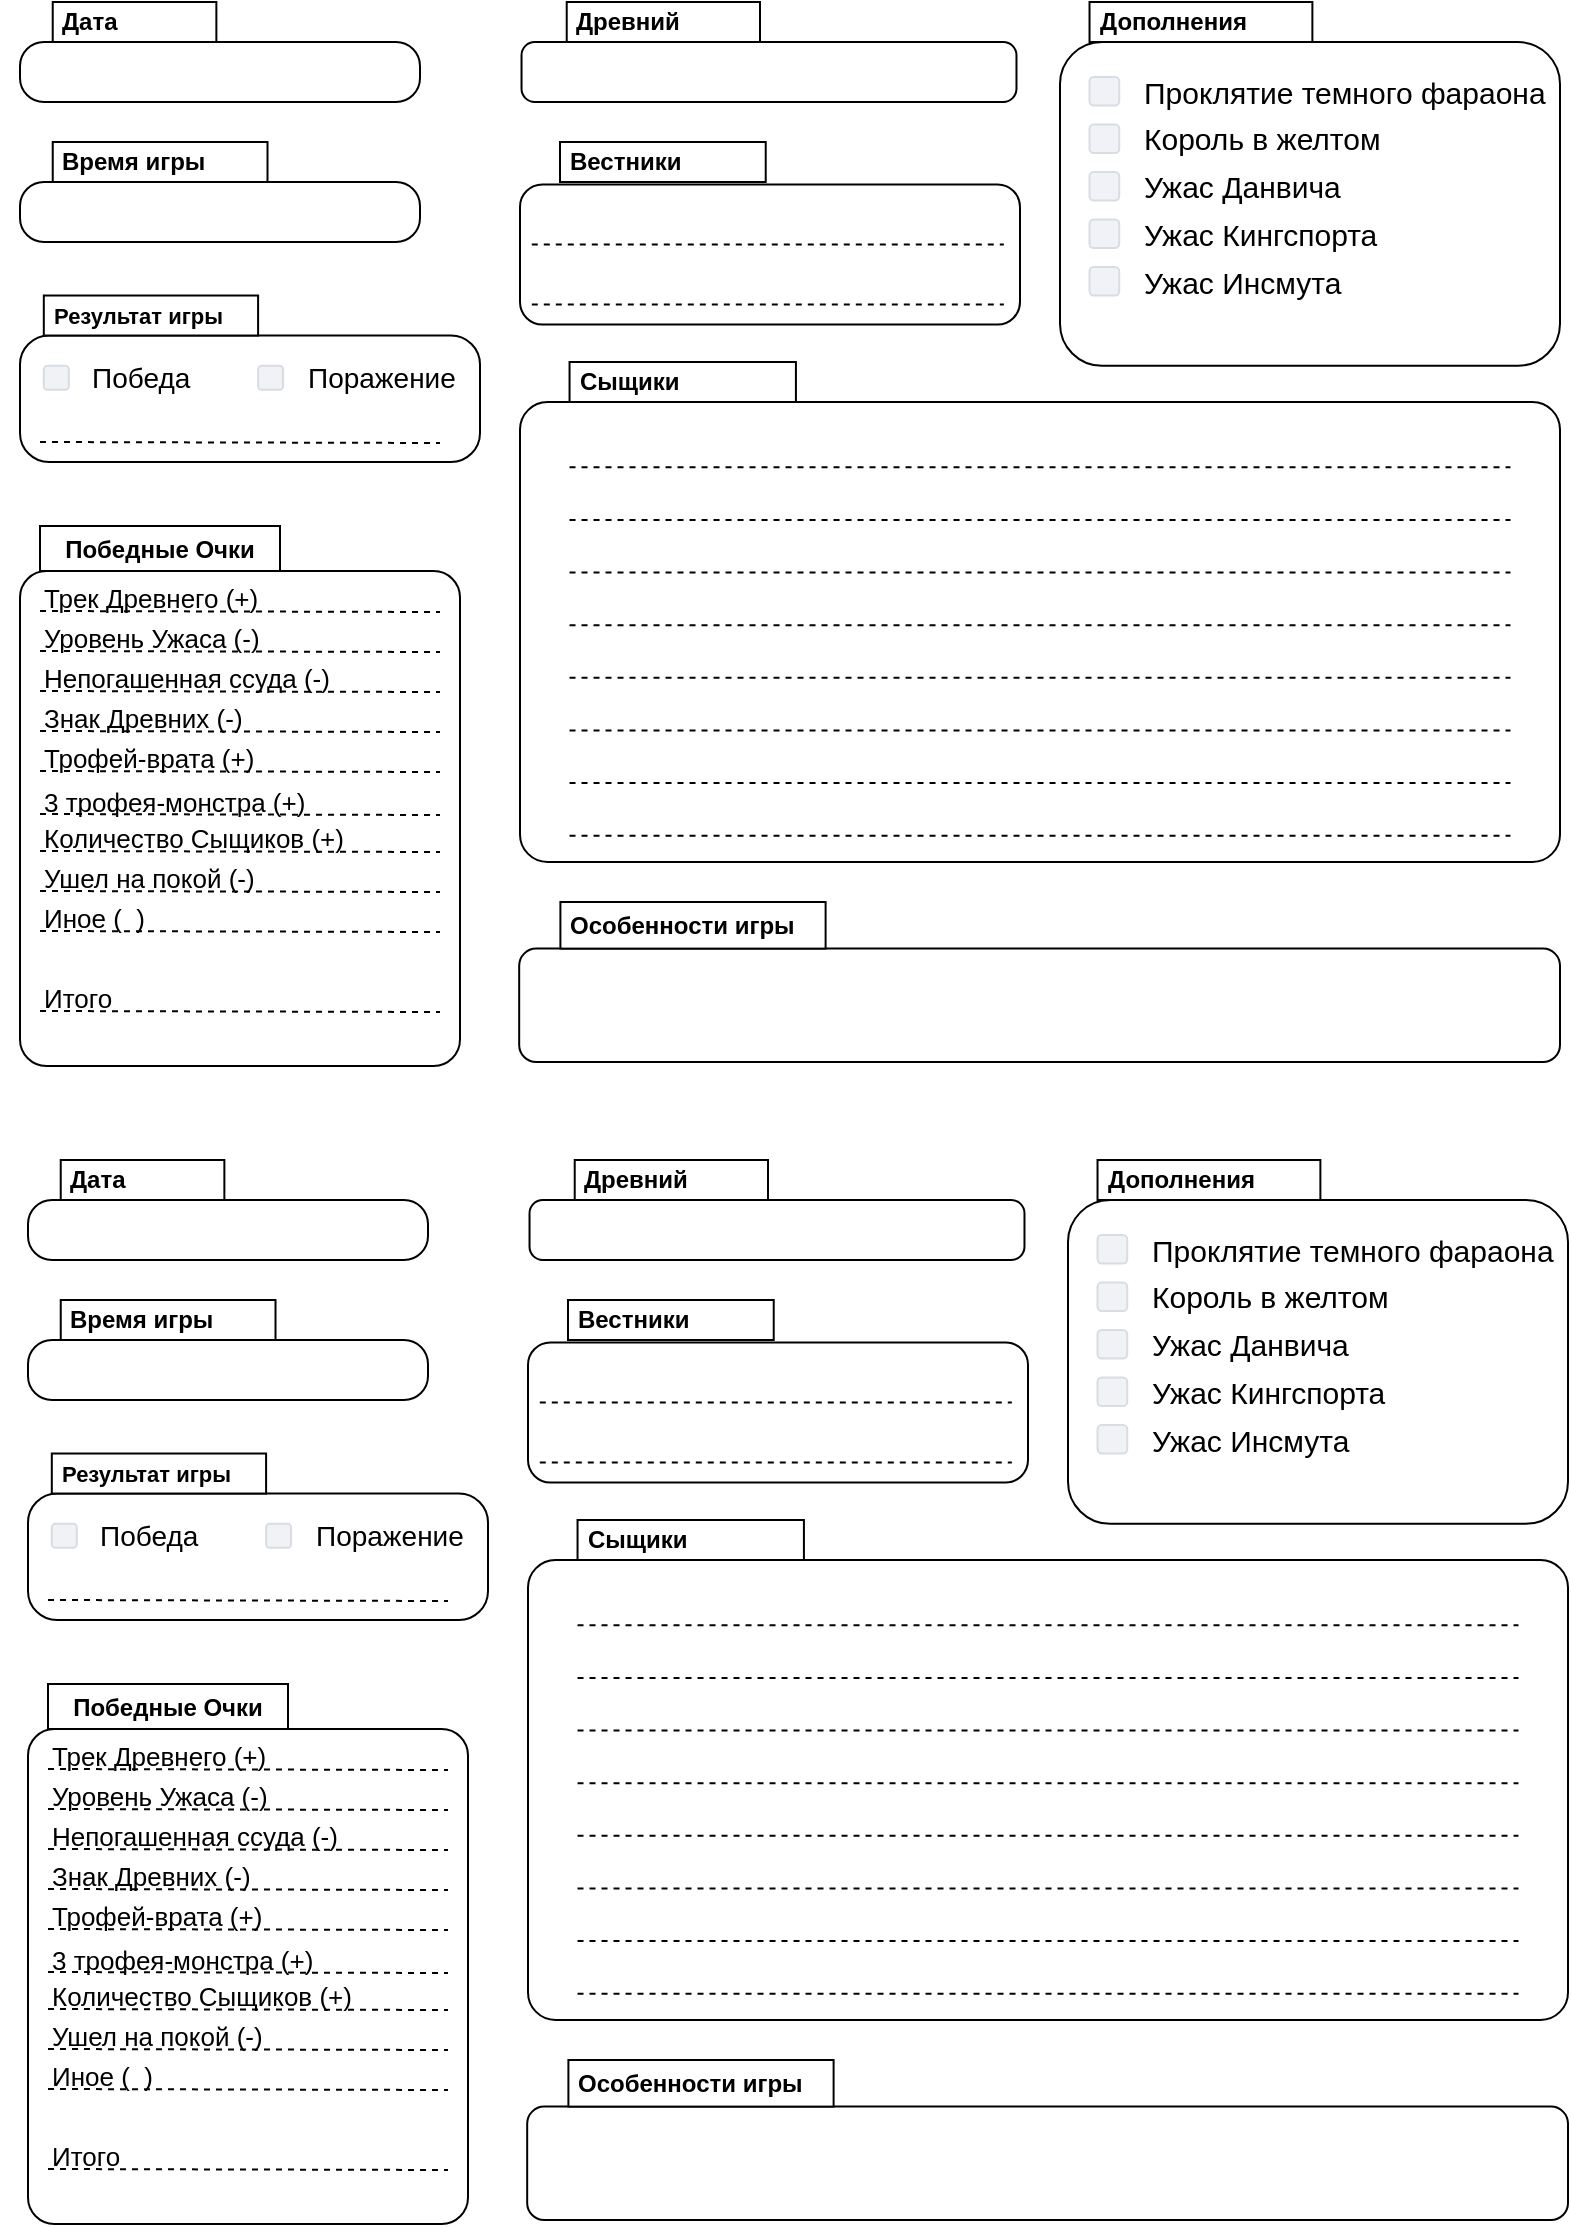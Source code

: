 <mxfile version="15.5.8" type="github">
  <diagram id="sBmuPLwduZAnjJ85MD6g" name="Page-1">
    <mxGraphModel dx="1038" dy="543" grid="1" gridSize="10" guides="1" tooltips="1" connect="1" arrows="1" fold="1" page="1" pageScale="1" pageWidth="827" pageHeight="583" math="0" shadow="0">
      <root>
        <mxCell id="0" />
        <mxCell id="1" parent="0" />
        <mxCell id="2OspAjWioLyoepziEBJt-59" value="" style="group;spacingLeft=0;" parent="1" vertex="1" connectable="0">
          <mxGeometry x="270" y="30" width="269" height="70" as="geometry" />
        </mxCell>
        <mxCell id="2OspAjWioLyoepziEBJt-60" value="" style="rounded=1;whiteSpace=wrap;html=1;arcSize=22;" parent="2OspAjWioLyoepziEBJt-59" vertex="1">
          <mxGeometry x="10.76" y="20" width="247.48" height="30" as="geometry" />
        </mxCell>
        <mxCell id="2OspAjWioLyoepziEBJt-61" value="&lt;font style=&quot;font-size: 12px&quot;&gt;&lt;b&gt;Древний&lt;br&gt;&lt;/b&gt;&lt;/font&gt;" style="rounded=0;whiteSpace=wrap;html=1;fontSize=11;align=left;spacingLeft=3;" parent="2OspAjWioLyoepziEBJt-59" vertex="1">
          <mxGeometry x="33.36" width="96.64" height="20" as="geometry" />
        </mxCell>
        <mxCell id="2OspAjWioLyoepziEBJt-62" value="" style="group" parent="1" vertex="1" connectable="0">
          <mxGeometry x="30" y="100" width="200" height="50" as="geometry" />
        </mxCell>
        <mxCell id="2OspAjWioLyoepziEBJt-20" value="" style="rounded=1;whiteSpace=wrap;html=1;arcSize=40;" parent="2OspAjWioLyoepziEBJt-62" vertex="1">
          <mxGeometry y="20" width="200" height="30" as="geometry" />
        </mxCell>
        <mxCell id="2OspAjWioLyoepziEBJt-21" value="&lt;font style=&quot;font-size: 12px&quot;&gt;&lt;b&gt;Время игры&lt;/b&gt;&lt;/font&gt;" style="rounded=0;whiteSpace=wrap;html=1;fontSize=11;align=left;spacingLeft=3;" parent="2OspAjWioLyoepziEBJt-62" vertex="1">
          <mxGeometry x="16.369" width="107.381" height="20" as="geometry" />
        </mxCell>
        <mxCell id="2OspAjWioLyoepziEBJt-63" value="" style="group" parent="1" vertex="1" connectable="0">
          <mxGeometry x="30" y="30" width="220" height="50" as="geometry" />
        </mxCell>
        <mxCell id="2OspAjWioLyoepziEBJt-32" value="" style="rounded=1;whiteSpace=wrap;html=1;arcSize=40;" parent="2OspAjWioLyoepziEBJt-63" vertex="1">
          <mxGeometry y="20" width="200" height="30" as="geometry" />
        </mxCell>
        <mxCell id="2OspAjWioLyoepziEBJt-33" value="&lt;font style=&quot;font-size: 12px&quot;&gt;&lt;b&gt;Дата&lt;/b&gt;&lt;/font&gt;" style="rounded=0;whiteSpace=wrap;html=1;fontSize=11;align=left;spacingLeft=3;" parent="2OspAjWioLyoepziEBJt-63" vertex="1">
          <mxGeometry x="16.364" width="81.818" height="20" as="geometry" />
        </mxCell>
        <mxCell id="2OspAjWioLyoepziEBJt-64" value="" style="group;spacingLeft=0;" parent="1" vertex="1" connectable="0">
          <mxGeometry x="280" y="210" width="520" height="250" as="geometry" />
        </mxCell>
        <mxCell id="2OspAjWioLyoepziEBJt-65" value="" style="rounded=1;whiteSpace=wrap;html=1;arcSize=6;" parent="2OspAjWioLyoepziEBJt-64" vertex="1">
          <mxGeometry y="20" width="520" height="230" as="geometry" />
        </mxCell>
        <mxCell id="2OspAjWioLyoepziEBJt-66" value="&lt;font style=&quot;font-size: 12px&quot;&gt;&lt;b&gt;Сыщики&lt;/b&gt;&lt;/font&gt;" style="rounded=0;whiteSpace=wrap;html=1;fontSize=11;align=left;spacingLeft=3;" parent="2OspAjWioLyoepziEBJt-64" vertex="1">
          <mxGeometry x="24.769" width="113.19" height="20" as="geometry" />
        </mxCell>
        <mxCell id="2OspAjWioLyoepziEBJt-67" value="" style="endArrow=none;dashed=1;html=1;rounded=0;fontSize=12;" parent="2OspAjWioLyoepziEBJt-64" edge="1">
          <mxGeometry width="50" height="50" relative="1" as="geometry">
            <mxPoint x="24.762" y="52.632" as="sourcePoint" />
            <mxPoint x="495.238" y="52.632" as="targetPoint" />
          </mxGeometry>
        </mxCell>
        <mxCell id="2OspAjWioLyoepziEBJt-68" value="" style="endArrow=none;dashed=1;html=1;rounded=0;fontSize=12;" parent="2OspAjWioLyoepziEBJt-64" edge="1">
          <mxGeometry width="50" height="50" relative="1" as="geometry">
            <mxPoint x="24.762" y="78.947" as="sourcePoint" />
            <mxPoint x="495.238" y="78.947" as="targetPoint" />
          </mxGeometry>
        </mxCell>
        <mxCell id="2OspAjWioLyoepziEBJt-69" value="" style="endArrow=none;dashed=1;html=1;rounded=0;fontSize=12;" parent="2OspAjWioLyoepziEBJt-64" edge="1">
          <mxGeometry width="50" height="50" relative="1" as="geometry">
            <mxPoint x="24.762" y="105.263" as="sourcePoint" />
            <mxPoint x="495.238" y="105.263" as="targetPoint" />
          </mxGeometry>
        </mxCell>
        <mxCell id="2OspAjWioLyoepziEBJt-70" value="" style="endArrow=none;dashed=1;html=1;rounded=0;fontSize=12;" parent="2OspAjWioLyoepziEBJt-64" edge="1">
          <mxGeometry width="50" height="50" relative="1" as="geometry">
            <mxPoint x="24.762" y="131.579" as="sourcePoint" />
            <mxPoint x="495.238" y="131.579" as="targetPoint" />
          </mxGeometry>
        </mxCell>
        <mxCell id="2OspAjWioLyoepziEBJt-71" value="" style="endArrow=none;dashed=1;html=1;rounded=0;fontSize=12;" parent="2OspAjWioLyoepziEBJt-64" edge="1">
          <mxGeometry width="50" height="50" relative="1" as="geometry">
            <mxPoint x="24.762" y="157.895" as="sourcePoint" />
            <mxPoint x="495.238" y="157.895" as="targetPoint" />
          </mxGeometry>
        </mxCell>
        <mxCell id="2OspAjWioLyoepziEBJt-72" value="" style="endArrow=none;dashed=1;html=1;rounded=0;fontSize=12;" parent="2OspAjWioLyoepziEBJt-64" edge="1">
          <mxGeometry width="50" height="50" relative="1" as="geometry">
            <mxPoint x="24.762" y="184.211" as="sourcePoint" />
            <mxPoint x="495.238" y="184.211" as="targetPoint" />
          </mxGeometry>
        </mxCell>
        <mxCell id="2OspAjWioLyoepziEBJt-73" value="" style="endArrow=none;dashed=1;html=1;rounded=0;fontSize=12;" parent="2OspAjWioLyoepziEBJt-64" edge="1">
          <mxGeometry width="50" height="50" relative="1" as="geometry">
            <mxPoint x="24.762" y="210.526" as="sourcePoint" />
            <mxPoint x="495.238" y="210.526" as="targetPoint" />
          </mxGeometry>
        </mxCell>
        <mxCell id="2OspAjWioLyoepziEBJt-74" value="" style="endArrow=none;dashed=1;html=1;rounded=0;fontSize=12;" parent="2OspAjWioLyoepziEBJt-64" edge="1">
          <mxGeometry width="50" height="50" relative="1" as="geometry">
            <mxPoint x="24.762" y="236.842" as="sourcePoint" />
            <mxPoint x="495.238" y="236.842" as="targetPoint" />
          </mxGeometry>
        </mxCell>
        <mxCell id="2OspAjWioLyoepziEBJt-75" value="" style="group" parent="1" vertex="1" connectable="0">
          <mxGeometry x="20" y="292" width="240" height="270" as="geometry" />
        </mxCell>
        <mxCell id="2OspAjWioLyoepziEBJt-76" value="" style="rounded=1;whiteSpace=wrap;html=1;arcSize=6;" parent="2OspAjWioLyoepziEBJt-75" vertex="1">
          <mxGeometry x="10" y="22.5" width="220" height="247.5" as="geometry" />
        </mxCell>
        <mxCell id="2OspAjWioLyoepziEBJt-77" value="&lt;div style=&quot;font-size: 12px&quot; align=&quot;center&quot;&gt;&lt;font style=&quot;font-size: 12px&quot;&gt;&lt;b&gt;Победные Очки&lt;/b&gt;&lt;/font&gt;&lt;/div&gt;" style="rounded=0;whiteSpace=wrap;html=1;fontSize=11;align=center;spacingLeft=0;spacing=2;spacingTop=1;" parent="2OspAjWioLyoepziEBJt-75" vertex="1">
          <mxGeometry x="20" width="120" height="22.5" as="geometry" />
        </mxCell>
        <mxCell id="2OspAjWioLyoepziEBJt-129" value="" style="group" parent="2OspAjWioLyoepziEBJt-75" vertex="1" connectable="0">
          <mxGeometry x="20" y="40" width="200" height="170" as="geometry" />
        </mxCell>
        <mxCell id="2OspAjWioLyoepziEBJt-99" value="" style="group" parent="2OspAjWioLyoepziEBJt-129" vertex="1" connectable="0">
          <mxGeometry width="200" height="90" as="geometry" />
        </mxCell>
        <mxCell id="2OspAjWioLyoepziEBJt-97" value="&lt;div align=&quot;left&quot;&gt;&lt;font style=&quot;font-size: 13px&quot;&gt;Уровень Ужаса (-)&lt;br&gt;&lt;/font&gt;&lt;/div&gt;" style="text;html=1;strokeColor=none;fillColor=none;align=left;verticalAlign=middle;whiteSpace=wrap;rounded=0;fontSize=15;" parent="2OspAjWioLyoepziEBJt-99" vertex="1">
          <mxGeometry width="130" height="30" as="geometry" />
        </mxCell>
        <mxCell id="2OspAjWioLyoepziEBJt-98" value="" style="endArrow=none;dashed=1;html=1;rounded=0;fontSize=13;exitX=0;exitY=0.75;exitDx=0;exitDy=0;" parent="2OspAjWioLyoepziEBJt-99" source="2OspAjWioLyoepziEBJt-97" edge="1">
          <mxGeometry width="50" height="50" relative="1" as="geometry">
            <mxPoint x="40" y="50" as="sourcePoint" />
            <mxPoint x="200" y="23" as="targetPoint" />
          </mxGeometry>
        </mxCell>
        <mxCell id="2OspAjWioLyoepziEBJt-100" value="" style="group" parent="2OspAjWioLyoepziEBJt-99" vertex="1" connectable="0">
          <mxGeometry y="-20" width="200" height="30" as="geometry" />
        </mxCell>
        <mxCell id="2OspAjWioLyoepziEBJt-101" value="&lt;div align=&quot;left&quot;&gt;&lt;font style=&quot;font-size: 13px&quot;&gt;Трек Древнего (+)&lt;br&gt;&lt;/font&gt;&lt;/div&gt;" style="text;html=1;strokeColor=none;fillColor=none;align=left;verticalAlign=middle;whiteSpace=wrap;rounded=0;fontSize=15;" parent="2OspAjWioLyoepziEBJt-100" vertex="1">
          <mxGeometry width="130" height="30" as="geometry" />
        </mxCell>
        <mxCell id="2OspAjWioLyoepziEBJt-102" value="" style="endArrow=none;dashed=1;html=1;rounded=0;fontSize=13;exitX=0;exitY=0.75;exitDx=0;exitDy=0;" parent="2OspAjWioLyoepziEBJt-100" source="2OspAjWioLyoepziEBJt-101" edge="1">
          <mxGeometry width="50" height="50" relative="1" as="geometry">
            <mxPoint x="40" y="50" as="sourcePoint" />
            <mxPoint x="200" y="23" as="targetPoint" />
          </mxGeometry>
        </mxCell>
        <mxCell id="2OspAjWioLyoepziEBJt-103" value="" style="group" parent="2OspAjWioLyoepziEBJt-99" vertex="1" connectable="0">
          <mxGeometry y="20" width="200" height="70" as="geometry" />
        </mxCell>
        <mxCell id="2OspAjWioLyoepziEBJt-104" value="&lt;div align=&quot;left&quot;&gt;&lt;font style=&quot;font-size: 13px&quot;&gt;Непогашенная ссуда (-)&lt;br&gt;&lt;/font&gt;&lt;/div&gt;" style="text;html=1;strokeColor=none;fillColor=none;align=left;verticalAlign=middle;whiteSpace=wrap;rounded=0;fontSize=15;" parent="2OspAjWioLyoepziEBJt-103" vertex="1">
          <mxGeometry width="150" height="30" as="geometry" />
        </mxCell>
        <mxCell id="2OspAjWioLyoepziEBJt-105" value="" style="endArrow=none;dashed=1;html=1;rounded=0;fontSize=13;exitX=0;exitY=0.75;exitDx=0;exitDy=0;" parent="2OspAjWioLyoepziEBJt-103" source="2OspAjWioLyoepziEBJt-104" edge="1">
          <mxGeometry width="50" height="50" relative="1" as="geometry">
            <mxPoint x="40" y="50" as="sourcePoint" />
            <mxPoint x="200" y="23" as="targetPoint" />
          </mxGeometry>
        </mxCell>
        <mxCell id="2OspAjWioLyoepziEBJt-106" value="" style="group" parent="2OspAjWioLyoepziEBJt-103" vertex="1" connectable="0">
          <mxGeometry y="20" width="200" height="50" as="geometry" />
        </mxCell>
        <mxCell id="2OspAjWioLyoepziEBJt-107" value="&lt;div align=&quot;left&quot;&gt;&lt;font style=&quot;font-size: 13px&quot;&gt;Знак Древних (-)&lt;br&gt;&lt;/font&gt;&lt;/div&gt;" style="text;html=1;strokeColor=none;fillColor=none;align=left;verticalAlign=middle;whiteSpace=wrap;rounded=0;fontSize=15;" parent="2OspAjWioLyoepziEBJt-106" vertex="1">
          <mxGeometry width="130" height="30" as="geometry" />
        </mxCell>
        <mxCell id="2OspAjWioLyoepziEBJt-108" value="" style="endArrow=none;dashed=1;html=1;rounded=0;fontSize=13;exitX=0;exitY=0.75;exitDx=0;exitDy=0;" parent="2OspAjWioLyoepziEBJt-106" source="2OspAjWioLyoepziEBJt-107" edge="1">
          <mxGeometry width="50" height="50" relative="1" as="geometry">
            <mxPoint x="40" y="50" as="sourcePoint" />
            <mxPoint x="200" y="23" as="targetPoint" />
          </mxGeometry>
        </mxCell>
        <mxCell id="2OspAjWioLyoepziEBJt-109" value="" style="group" parent="2OspAjWioLyoepziEBJt-106" vertex="1" connectable="0">
          <mxGeometry y="20" width="200" height="30" as="geometry" />
        </mxCell>
        <mxCell id="2OspAjWioLyoepziEBJt-110" value="&lt;div align=&quot;left&quot;&gt;&lt;font style=&quot;font-size: 13px&quot;&gt;Трофей-врата (+)&lt;br&gt;&lt;/font&gt;&lt;/div&gt;" style="text;html=1;strokeColor=none;fillColor=none;align=left;verticalAlign=middle;whiteSpace=wrap;rounded=0;fontSize=15;" parent="2OspAjWioLyoepziEBJt-109" vertex="1">
          <mxGeometry width="130" height="30" as="geometry" />
        </mxCell>
        <mxCell id="2OspAjWioLyoepziEBJt-111" value="" style="endArrow=none;dashed=1;html=1;rounded=0;fontSize=13;exitX=0;exitY=0.75;exitDx=0;exitDy=0;" parent="2OspAjWioLyoepziEBJt-109" source="2OspAjWioLyoepziEBJt-110" edge="1">
          <mxGeometry width="50" height="50" relative="1" as="geometry">
            <mxPoint x="40" y="50" as="sourcePoint" />
            <mxPoint x="200" y="23" as="targetPoint" />
          </mxGeometry>
        </mxCell>
        <mxCell id="2OspAjWioLyoepziEBJt-112" value="" style="group" parent="2OspAjWioLyoepziEBJt-129" vertex="1" connectable="0">
          <mxGeometry y="81.5" width="200" height="88.5" as="geometry" />
        </mxCell>
        <mxCell id="2OspAjWioLyoepziEBJt-113" value="&lt;div align=&quot;left&quot;&gt;&lt;font style=&quot;font-size: 13px&quot;&gt;3 трофея-монстра (+)&lt;br&gt;&lt;/font&gt;&lt;/div&gt;" style="text;html=1;strokeColor=none;fillColor=none;align=left;verticalAlign=middle;whiteSpace=wrap;rounded=0;fontSize=15;" parent="2OspAjWioLyoepziEBJt-112" vertex="1">
          <mxGeometry width="140" height="30" as="geometry" />
        </mxCell>
        <mxCell id="2OspAjWioLyoepziEBJt-114" value="" style="endArrow=none;dashed=1;html=1;rounded=0;fontSize=13;exitX=0;exitY=0.75;exitDx=0;exitDy=0;" parent="2OspAjWioLyoepziEBJt-112" source="2OspAjWioLyoepziEBJt-113" edge="1">
          <mxGeometry width="50" height="50" relative="1" as="geometry">
            <mxPoint x="40" y="50" as="sourcePoint" />
            <mxPoint x="200" y="23" as="targetPoint" />
          </mxGeometry>
        </mxCell>
        <mxCell id="2OspAjWioLyoepziEBJt-115" value="" style="group" parent="2OspAjWioLyoepziEBJt-112" vertex="1" connectable="0">
          <mxGeometry y="18.5" width="200" height="30" as="geometry" />
        </mxCell>
        <mxCell id="2OspAjWioLyoepziEBJt-116" value="&lt;div align=&quot;left&quot;&gt;&lt;font style=&quot;font-size: 13px&quot;&gt;Количество Сыщиков (+)&lt;br&gt;&lt;/font&gt;&lt;/div&gt;" style="text;html=1;strokeColor=none;fillColor=none;align=left;verticalAlign=middle;whiteSpace=wrap;rounded=0;fontSize=15;" parent="2OspAjWioLyoepziEBJt-115" vertex="1">
          <mxGeometry width="160" height="30" as="geometry" />
        </mxCell>
        <mxCell id="2OspAjWioLyoepziEBJt-117" value="" style="endArrow=none;dashed=1;html=1;rounded=0;fontSize=13;exitX=0;exitY=0.75;exitDx=0;exitDy=0;" parent="2OspAjWioLyoepziEBJt-115" source="2OspAjWioLyoepziEBJt-116" edge="1">
          <mxGeometry width="50" height="50" relative="1" as="geometry">
            <mxPoint x="40" y="50" as="sourcePoint" />
            <mxPoint x="200" y="23" as="targetPoint" />
          </mxGeometry>
        </mxCell>
        <mxCell id="2OspAjWioLyoepziEBJt-118" value="" style="group" parent="2OspAjWioLyoepziEBJt-112" vertex="1" connectable="0">
          <mxGeometry y="38.5" width="200" height="30" as="geometry" />
        </mxCell>
        <mxCell id="2OspAjWioLyoepziEBJt-119" value="&lt;div align=&quot;left&quot;&gt;&lt;font style=&quot;font-size: 13px&quot;&gt;Ушел на покой (-)&lt;br&gt;&lt;/font&gt;&lt;/div&gt;" style="text;html=1;strokeColor=none;fillColor=none;align=left;verticalAlign=middle;whiteSpace=wrap;rounded=0;fontSize=15;" parent="2OspAjWioLyoepziEBJt-118" vertex="1">
          <mxGeometry width="130" height="30" as="geometry" />
        </mxCell>
        <mxCell id="2OspAjWioLyoepziEBJt-120" value="" style="endArrow=none;dashed=1;html=1;rounded=0;fontSize=13;exitX=0;exitY=0.75;exitDx=0;exitDy=0;" parent="2OspAjWioLyoepziEBJt-118" source="2OspAjWioLyoepziEBJt-119" edge="1">
          <mxGeometry width="50" height="50" relative="1" as="geometry">
            <mxPoint x="40" y="50" as="sourcePoint" />
            <mxPoint x="200" y="23" as="targetPoint" />
          </mxGeometry>
        </mxCell>
        <mxCell id="2OspAjWioLyoepziEBJt-121" value="" style="group" parent="2OspAjWioLyoepziEBJt-112" vertex="1" connectable="0">
          <mxGeometry y="58.5" width="200" height="30" as="geometry" />
        </mxCell>
        <mxCell id="2OspAjWioLyoepziEBJt-122" value="&lt;div align=&quot;left&quot;&gt;&lt;font style=&quot;font-size: 13px&quot;&gt;Иное (&amp;nbsp; )&lt;br&gt;&lt;/font&gt;&lt;/div&gt;" style="text;html=1;strokeColor=none;fillColor=none;align=left;verticalAlign=middle;whiteSpace=wrap;rounded=0;fontSize=15;" parent="2OspAjWioLyoepziEBJt-121" vertex="1">
          <mxGeometry width="130" height="30" as="geometry" />
        </mxCell>
        <mxCell id="2OspAjWioLyoepziEBJt-123" value="" style="endArrow=none;dashed=1;html=1;rounded=0;fontSize=13;exitX=0;exitY=0.75;exitDx=0;exitDy=0;" parent="2OspAjWioLyoepziEBJt-121" source="2OspAjWioLyoepziEBJt-122" edge="1">
          <mxGeometry width="50" height="50" relative="1" as="geometry">
            <mxPoint x="40" y="50" as="sourcePoint" />
            <mxPoint x="200" y="23" as="targetPoint" />
          </mxGeometry>
        </mxCell>
        <mxCell id="2OspAjWioLyoepziEBJt-124" value="" style="group" parent="2OspAjWioLyoepziEBJt-75" vertex="1" connectable="0">
          <mxGeometry x="20" y="220" width="200" height="30" as="geometry" />
        </mxCell>
        <mxCell id="2OspAjWioLyoepziEBJt-125" value="&lt;div align=&quot;left&quot;&gt;&lt;font style=&quot;font-size: 13px&quot;&gt;Итого&lt;br&gt;&lt;/font&gt;&lt;/div&gt;" style="text;html=1;strokeColor=none;fillColor=none;align=left;verticalAlign=middle;whiteSpace=wrap;rounded=0;fontSize=15;" parent="2OspAjWioLyoepziEBJt-124" vertex="1">
          <mxGeometry width="130" height="30" as="geometry" />
        </mxCell>
        <mxCell id="2OspAjWioLyoepziEBJt-126" value="" style="endArrow=none;dashed=1;html=1;rounded=0;fontSize=13;exitX=0;exitY=0.75;exitDx=0;exitDy=0;" parent="2OspAjWioLyoepziEBJt-124" source="2OspAjWioLyoepziEBJt-125" edge="1">
          <mxGeometry width="50" height="50" relative="1" as="geometry">
            <mxPoint x="40" y="50" as="sourcePoint" />
            <mxPoint x="200" y="23" as="targetPoint" />
          </mxGeometry>
        </mxCell>
        <mxCell id="2OspAjWioLyoepziEBJt-94" value="" style="group" parent="1" vertex="1" connectable="0">
          <mxGeometry x="290" y="440" width="510" height="120" as="geometry" />
        </mxCell>
        <mxCell id="2OspAjWioLyoepziEBJt-92" value="" style="rounded=1;whiteSpace=wrap;html=1;" parent="2OspAjWioLyoepziEBJt-94" vertex="1">
          <mxGeometry x="-10.408" y="63.3" width="520.408" height="56.7" as="geometry" />
        </mxCell>
        <mxCell id="2OspAjWioLyoepziEBJt-93" value="&lt;font style=&quot;font-size: 12px&quot;&gt;&lt;b&gt;Особенности игры&lt;br&gt;&lt;/b&gt;&lt;/font&gt;" style="rounded=0;whiteSpace=wrap;html=1;fontSize=11;align=left;spacingLeft=3;" parent="2OspAjWioLyoepziEBJt-94" vertex="1">
          <mxGeometry x="10.2" y="40" width="132.6" height="23.301" as="geometry" />
        </mxCell>
        <mxCell id="2OspAjWioLyoepziEBJt-133" value="" style="rounded=1;whiteSpace=wrap;html=1;arcSize=23;" parent="1" vertex="1">
          <mxGeometry x="30" y="196.76" width="230" height="63.24" as="geometry" />
        </mxCell>
        <mxCell id="2OspAjWioLyoepziEBJt-134" value="&lt;b&gt;Результат игры&lt;/b&gt;" style="rounded=0;whiteSpace=wrap;html=1;fontSize=11;align=left;spacingLeft=3;" parent="1" vertex="1">
          <mxGeometry x="41.906" y="176.76" width="107.146" height="20" as="geometry" />
        </mxCell>
        <mxCell id="2OspAjWioLyoepziEBJt-143" value="&lt;font style=&quot;font-size: 14px&quot;&gt;Победа&lt;/font&gt;" style="rounded=1;fillColor=#F0F2F5;strokeColor=#D8DCE3;align=left;verticalAlign=middle;fontStyle=0;fontSize=12;labelPosition=right;verticalLabelPosition=middle;spacingLeft=10;html=1;shadow=0;dashed=0" parent="1" vertex="1">
          <mxGeometry x="41.903" y="211.89" width="12.5" height="12" as="geometry" />
        </mxCell>
        <mxCell id="2OspAjWioLyoepziEBJt-144" value="&lt;font style=&quot;font-size: 14px&quot;&gt;Поражение&lt;/font&gt;" style="rounded=1;fillColor=#F0F2F5;strokeColor=#D8DCE3;align=left;verticalAlign=middle;fontStyle=0;fontSize=12;labelPosition=right;verticalLabelPosition=middle;spacingLeft=10;html=1;shadow=0;dashed=0" parent="1" vertex="1">
          <mxGeometry x="149.05" y="211.89" width="12.5" height="12" as="geometry" />
        </mxCell>
        <mxCell id="2OspAjWioLyoepziEBJt-39" value="" style="rounded=1;whiteSpace=wrap;html=1;arcSize=13;" parent="1" vertex="1">
          <mxGeometry x="550" y="50.005" width="250" height="161.88" as="geometry" />
        </mxCell>
        <mxCell id="2OspAjWioLyoepziEBJt-40" value="&lt;font style=&quot;font-size: 12px&quot;&gt;&lt;b&gt;Дополнения&lt;/b&gt;&lt;/font&gt;" style="rounded=0;whiteSpace=wrap;html=1;fontSize=11;align=left;spacingLeft=3;" parent="1" vertex="1">
          <mxGeometry x="564.76" y="30.005" width="111.43" height="20" as="geometry" />
        </mxCell>
        <mxCell id="2OspAjWioLyoepziEBJt-41" value="Проклятие темного фараона" style="rounded=1;fillColor=#F0F2F5;strokeColor=#D8DCE3;align=left;verticalAlign=middle;fontStyle=0;fontSize=15;labelPosition=right;verticalLabelPosition=middle;spacingLeft=10;html=1;shadow=0;dashed=0" parent="1" vertex="1">
          <mxGeometry x="564.762" y="67.505" width="14.857" height="14.25" as="geometry" />
        </mxCell>
        <mxCell id="2OspAjWioLyoepziEBJt-49" value="Король в желтом" style="rounded=1;fillColor=#F0F2F5;strokeColor=#D8DCE3;align=left;verticalAlign=middle;fontStyle=0;fontSize=15;labelPosition=right;verticalLabelPosition=middle;spacingLeft=10;html=1;shadow=0;dashed=0" parent="1" vertex="1">
          <mxGeometry x="564.762" y="91.255" width="14.857" height="14.25" as="geometry" />
        </mxCell>
        <mxCell id="2OspAjWioLyoepziEBJt-50" value="Ужас Данвича" style="rounded=1;fillColor=#F0F2F5;strokeColor=#D8DCE3;align=left;verticalAlign=middle;fontStyle=0;fontSize=15;labelPosition=right;verticalLabelPosition=middle;spacingLeft=10;html=1;shadow=0;dashed=0" parent="1" vertex="1">
          <mxGeometry x="564.762" y="115.005" width="14.857" height="14.25" as="geometry" />
        </mxCell>
        <mxCell id="2OspAjWioLyoepziEBJt-51" value="Ужас Кингспорта" style="rounded=1;fillColor=#F0F2F5;strokeColor=#D8DCE3;align=left;verticalAlign=middle;fontStyle=0;fontSize=15;labelPosition=right;verticalLabelPosition=middle;spacingLeft=10;html=1;shadow=0;dashed=0" parent="1" vertex="1">
          <mxGeometry x="564.762" y="138.755" width="14.857" height="14.25" as="geometry" />
        </mxCell>
        <mxCell id="2OspAjWioLyoepziEBJt-52" value="Ужас Инсмута" style="rounded=1;fillColor=#F0F2F5;strokeColor=#D8DCE3;align=left;verticalAlign=middle;fontStyle=0;fontSize=15;labelPosition=right;verticalLabelPosition=middle;spacingLeft=10;html=1;shadow=0;dashed=0" parent="1" vertex="1">
          <mxGeometry x="564.762" y="162.505" width="14.857" height="14.25" as="geometry" />
        </mxCell>
        <mxCell id="2OspAjWioLyoepziEBJt-80" value="&lt;font style=&quot;font-size: 12px&quot;&gt;&lt;b&gt;Вестники&lt;/b&gt;&lt;/font&gt;" style="rounded=0;whiteSpace=wrap;html=1;fontSize=11;align=left;spacingLeft=3;" parent="1" vertex="1">
          <mxGeometry x="300.004" y="100" width="102.854" height="20" as="geometry" />
        </mxCell>
        <mxCell id="D0oBit2DiYCuX3BYFi28-3" value="" style="group" vertex="1" connectable="0" parent="1">
          <mxGeometry x="280" y="121.25" width="250" height="70" as="geometry" />
        </mxCell>
        <mxCell id="2OspAjWioLyoepziEBJt-79" value="" style="rounded=1;whiteSpace=wrap;html=1;arcSize=16;" parent="D0oBit2DiYCuX3BYFi28-3" vertex="1">
          <mxGeometry width="250" height="70" as="geometry" />
        </mxCell>
        <mxCell id="2OspAjWioLyoepziEBJt-81" value="" style="endArrow=none;dashed=1;html=1;rounded=0;fontSize=12;" parent="D0oBit2DiYCuX3BYFi28-3" edge="1">
          <mxGeometry x="-6.522" y="-32.22" width="62.112" height="77.778" as="geometry">
            <mxPoint x="5.901" y="30.002" as="sourcePoint" />
            <mxPoint x="241.925" y="30.002" as="targetPoint" />
          </mxGeometry>
        </mxCell>
        <mxCell id="2OspAjWioLyoepziEBJt-82" value="" style="endArrow=none;dashed=1;html=1;rounded=0;fontSize=12;" parent="D0oBit2DiYCuX3BYFi28-3" edge="1">
          <mxGeometry x="-6.522" y="-33.33" width="62.112" height="77.778" as="geometry">
            <mxPoint x="5.901" y="60.003" as="sourcePoint" />
            <mxPoint x="241.925" y="60.003" as="targetPoint" />
          </mxGeometry>
        </mxCell>
        <mxCell id="D0oBit2DiYCuX3BYFi28-5" value="" style="endArrow=none;dashed=1;html=1;rounded=0;fontSize=13;exitX=0;exitY=0.75;exitDx=0;exitDy=0;" edge="1" parent="1">
          <mxGeometry width="50" height="50" relative="1" as="geometry">
            <mxPoint x="40" y="250" as="sourcePoint" />
            <mxPoint x="240" y="250.5" as="targetPoint" />
          </mxGeometry>
        </mxCell>
        <mxCell id="D0oBit2DiYCuX3BYFi28-6" value="" style="group;spacingLeft=0;" vertex="1" connectable="0" parent="1">
          <mxGeometry x="274" y="609" width="269" height="70" as="geometry" />
        </mxCell>
        <mxCell id="D0oBit2DiYCuX3BYFi28-7" value="" style="rounded=1;whiteSpace=wrap;html=1;arcSize=22;" vertex="1" parent="D0oBit2DiYCuX3BYFi28-6">
          <mxGeometry x="10.76" y="20" width="247.48" height="30" as="geometry" />
        </mxCell>
        <mxCell id="D0oBit2DiYCuX3BYFi28-8" value="&lt;font style=&quot;font-size: 12px&quot;&gt;&lt;b&gt;Древний&lt;br&gt;&lt;/b&gt;&lt;/font&gt;" style="rounded=0;whiteSpace=wrap;html=1;fontSize=11;align=left;spacingLeft=3;" vertex="1" parent="D0oBit2DiYCuX3BYFi28-6">
          <mxGeometry x="33.36" width="96.64" height="20" as="geometry" />
        </mxCell>
        <mxCell id="D0oBit2DiYCuX3BYFi28-9" value="" style="group" vertex="1" connectable="0" parent="1">
          <mxGeometry x="34" y="679" width="200" height="50" as="geometry" />
        </mxCell>
        <mxCell id="D0oBit2DiYCuX3BYFi28-10" value="" style="rounded=1;whiteSpace=wrap;html=1;arcSize=40;" vertex="1" parent="D0oBit2DiYCuX3BYFi28-9">
          <mxGeometry y="20" width="200" height="30" as="geometry" />
        </mxCell>
        <mxCell id="D0oBit2DiYCuX3BYFi28-11" value="&lt;font style=&quot;font-size: 12px&quot;&gt;&lt;b&gt;Время игры&lt;/b&gt;&lt;/font&gt;" style="rounded=0;whiteSpace=wrap;html=1;fontSize=11;align=left;spacingLeft=3;" vertex="1" parent="D0oBit2DiYCuX3BYFi28-9">
          <mxGeometry x="16.369" width="107.381" height="20" as="geometry" />
        </mxCell>
        <mxCell id="D0oBit2DiYCuX3BYFi28-12" value="" style="group" vertex="1" connectable="0" parent="1">
          <mxGeometry x="34" y="609" width="220" height="50" as="geometry" />
        </mxCell>
        <mxCell id="D0oBit2DiYCuX3BYFi28-13" value="" style="rounded=1;whiteSpace=wrap;html=1;arcSize=40;" vertex="1" parent="D0oBit2DiYCuX3BYFi28-12">
          <mxGeometry y="20" width="200" height="30" as="geometry" />
        </mxCell>
        <mxCell id="D0oBit2DiYCuX3BYFi28-14" value="&lt;font style=&quot;font-size: 12px&quot;&gt;&lt;b&gt;Дата&lt;/b&gt;&lt;/font&gt;" style="rounded=0;whiteSpace=wrap;html=1;fontSize=11;align=left;spacingLeft=3;" vertex="1" parent="D0oBit2DiYCuX3BYFi28-12">
          <mxGeometry x="16.364" width="81.818" height="20" as="geometry" />
        </mxCell>
        <mxCell id="D0oBit2DiYCuX3BYFi28-15" value="" style="group;spacingLeft=0;" vertex="1" connectable="0" parent="1">
          <mxGeometry x="284" y="789" width="520" height="250" as="geometry" />
        </mxCell>
        <mxCell id="D0oBit2DiYCuX3BYFi28-16" value="" style="rounded=1;whiteSpace=wrap;html=1;arcSize=6;" vertex="1" parent="D0oBit2DiYCuX3BYFi28-15">
          <mxGeometry y="20" width="520" height="230" as="geometry" />
        </mxCell>
        <mxCell id="D0oBit2DiYCuX3BYFi28-17" value="&lt;font style=&quot;font-size: 12px&quot;&gt;&lt;b&gt;Сыщики&lt;/b&gt;&lt;/font&gt;" style="rounded=0;whiteSpace=wrap;html=1;fontSize=11;align=left;spacingLeft=3;" vertex="1" parent="D0oBit2DiYCuX3BYFi28-15">
          <mxGeometry x="24.769" width="113.19" height="20" as="geometry" />
        </mxCell>
        <mxCell id="D0oBit2DiYCuX3BYFi28-18" value="" style="endArrow=none;dashed=1;html=1;rounded=0;fontSize=12;" edge="1" parent="D0oBit2DiYCuX3BYFi28-15">
          <mxGeometry width="50" height="50" relative="1" as="geometry">
            <mxPoint x="24.762" y="52.632" as="sourcePoint" />
            <mxPoint x="495.238" y="52.632" as="targetPoint" />
          </mxGeometry>
        </mxCell>
        <mxCell id="D0oBit2DiYCuX3BYFi28-19" value="" style="endArrow=none;dashed=1;html=1;rounded=0;fontSize=12;" edge="1" parent="D0oBit2DiYCuX3BYFi28-15">
          <mxGeometry width="50" height="50" relative="1" as="geometry">
            <mxPoint x="24.762" y="78.947" as="sourcePoint" />
            <mxPoint x="495.238" y="78.947" as="targetPoint" />
          </mxGeometry>
        </mxCell>
        <mxCell id="D0oBit2DiYCuX3BYFi28-20" value="" style="endArrow=none;dashed=1;html=1;rounded=0;fontSize=12;" edge="1" parent="D0oBit2DiYCuX3BYFi28-15">
          <mxGeometry width="50" height="50" relative="1" as="geometry">
            <mxPoint x="24.762" y="105.263" as="sourcePoint" />
            <mxPoint x="495.238" y="105.263" as="targetPoint" />
          </mxGeometry>
        </mxCell>
        <mxCell id="D0oBit2DiYCuX3BYFi28-21" value="" style="endArrow=none;dashed=1;html=1;rounded=0;fontSize=12;" edge="1" parent="D0oBit2DiYCuX3BYFi28-15">
          <mxGeometry width="50" height="50" relative="1" as="geometry">
            <mxPoint x="24.762" y="131.579" as="sourcePoint" />
            <mxPoint x="495.238" y="131.579" as="targetPoint" />
          </mxGeometry>
        </mxCell>
        <mxCell id="D0oBit2DiYCuX3BYFi28-22" value="" style="endArrow=none;dashed=1;html=1;rounded=0;fontSize=12;" edge="1" parent="D0oBit2DiYCuX3BYFi28-15">
          <mxGeometry width="50" height="50" relative="1" as="geometry">
            <mxPoint x="24.762" y="157.895" as="sourcePoint" />
            <mxPoint x="495.238" y="157.895" as="targetPoint" />
          </mxGeometry>
        </mxCell>
        <mxCell id="D0oBit2DiYCuX3BYFi28-23" value="" style="endArrow=none;dashed=1;html=1;rounded=0;fontSize=12;" edge="1" parent="D0oBit2DiYCuX3BYFi28-15">
          <mxGeometry width="50" height="50" relative="1" as="geometry">
            <mxPoint x="24.762" y="184.211" as="sourcePoint" />
            <mxPoint x="495.238" y="184.211" as="targetPoint" />
          </mxGeometry>
        </mxCell>
        <mxCell id="D0oBit2DiYCuX3BYFi28-24" value="" style="endArrow=none;dashed=1;html=1;rounded=0;fontSize=12;" edge="1" parent="D0oBit2DiYCuX3BYFi28-15">
          <mxGeometry width="50" height="50" relative="1" as="geometry">
            <mxPoint x="24.762" y="210.526" as="sourcePoint" />
            <mxPoint x="495.238" y="210.526" as="targetPoint" />
          </mxGeometry>
        </mxCell>
        <mxCell id="D0oBit2DiYCuX3BYFi28-25" value="" style="endArrow=none;dashed=1;html=1;rounded=0;fontSize=12;" edge="1" parent="D0oBit2DiYCuX3BYFi28-15">
          <mxGeometry width="50" height="50" relative="1" as="geometry">
            <mxPoint x="24.762" y="236.842" as="sourcePoint" />
            <mxPoint x="495.238" y="236.842" as="targetPoint" />
          </mxGeometry>
        </mxCell>
        <mxCell id="D0oBit2DiYCuX3BYFi28-26" value="" style="group" vertex="1" connectable="0" parent="1">
          <mxGeometry x="24" y="871" width="240" height="270" as="geometry" />
        </mxCell>
        <mxCell id="D0oBit2DiYCuX3BYFi28-27" value="" style="rounded=1;whiteSpace=wrap;html=1;arcSize=6;" vertex="1" parent="D0oBit2DiYCuX3BYFi28-26">
          <mxGeometry x="10" y="22.5" width="220" height="247.5" as="geometry" />
        </mxCell>
        <mxCell id="D0oBit2DiYCuX3BYFi28-28" value="&lt;div style=&quot;font-size: 12px&quot; align=&quot;center&quot;&gt;&lt;font style=&quot;font-size: 12px&quot;&gt;&lt;b&gt;Победные Очки&lt;/b&gt;&lt;/font&gt;&lt;/div&gt;" style="rounded=0;whiteSpace=wrap;html=1;fontSize=11;align=center;spacingLeft=0;spacing=2;spacingTop=1;" vertex="1" parent="D0oBit2DiYCuX3BYFi28-26">
          <mxGeometry x="20" width="120" height="22.5" as="geometry" />
        </mxCell>
        <mxCell id="D0oBit2DiYCuX3BYFi28-29" value="" style="group" vertex="1" connectable="0" parent="D0oBit2DiYCuX3BYFi28-26">
          <mxGeometry x="20" y="40" width="200" height="170" as="geometry" />
        </mxCell>
        <mxCell id="D0oBit2DiYCuX3BYFi28-30" value="" style="group" vertex="1" connectable="0" parent="D0oBit2DiYCuX3BYFi28-29">
          <mxGeometry width="200" height="90" as="geometry" />
        </mxCell>
        <mxCell id="D0oBit2DiYCuX3BYFi28-31" value="&lt;div align=&quot;left&quot;&gt;&lt;font style=&quot;font-size: 13px&quot;&gt;Уровень Ужаса (-)&lt;br&gt;&lt;/font&gt;&lt;/div&gt;" style="text;html=1;strokeColor=none;fillColor=none;align=left;verticalAlign=middle;whiteSpace=wrap;rounded=0;fontSize=15;" vertex="1" parent="D0oBit2DiYCuX3BYFi28-30">
          <mxGeometry width="130" height="30" as="geometry" />
        </mxCell>
        <mxCell id="D0oBit2DiYCuX3BYFi28-32" value="" style="endArrow=none;dashed=1;html=1;rounded=0;fontSize=13;exitX=0;exitY=0.75;exitDx=0;exitDy=0;" edge="1" parent="D0oBit2DiYCuX3BYFi28-30" source="D0oBit2DiYCuX3BYFi28-31">
          <mxGeometry width="50" height="50" relative="1" as="geometry">
            <mxPoint x="40" y="50" as="sourcePoint" />
            <mxPoint x="200" y="23" as="targetPoint" />
          </mxGeometry>
        </mxCell>
        <mxCell id="D0oBit2DiYCuX3BYFi28-33" value="" style="group" vertex="1" connectable="0" parent="D0oBit2DiYCuX3BYFi28-30">
          <mxGeometry y="-20" width="200" height="30" as="geometry" />
        </mxCell>
        <mxCell id="D0oBit2DiYCuX3BYFi28-34" value="&lt;div align=&quot;left&quot;&gt;&lt;font style=&quot;font-size: 13px&quot;&gt;Трек Древнего (+)&lt;br&gt;&lt;/font&gt;&lt;/div&gt;" style="text;html=1;strokeColor=none;fillColor=none;align=left;verticalAlign=middle;whiteSpace=wrap;rounded=0;fontSize=15;" vertex="1" parent="D0oBit2DiYCuX3BYFi28-33">
          <mxGeometry width="130" height="30" as="geometry" />
        </mxCell>
        <mxCell id="D0oBit2DiYCuX3BYFi28-35" value="" style="endArrow=none;dashed=1;html=1;rounded=0;fontSize=13;exitX=0;exitY=0.75;exitDx=0;exitDy=0;" edge="1" parent="D0oBit2DiYCuX3BYFi28-33" source="D0oBit2DiYCuX3BYFi28-34">
          <mxGeometry width="50" height="50" relative="1" as="geometry">
            <mxPoint x="40" y="50" as="sourcePoint" />
            <mxPoint x="200" y="23" as="targetPoint" />
          </mxGeometry>
        </mxCell>
        <mxCell id="D0oBit2DiYCuX3BYFi28-36" value="" style="group" vertex="1" connectable="0" parent="D0oBit2DiYCuX3BYFi28-30">
          <mxGeometry y="20" width="200" height="70" as="geometry" />
        </mxCell>
        <mxCell id="D0oBit2DiYCuX3BYFi28-37" value="&lt;div align=&quot;left&quot;&gt;&lt;font style=&quot;font-size: 13px&quot;&gt;Непогашенная ссуда (-)&lt;br&gt;&lt;/font&gt;&lt;/div&gt;" style="text;html=1;strokeColor=none;fillColor=none;align=left;verticalAlign=middle;whiteSpace=wrap;rounded=0;fontSize=15;" vertex="1" parent="D0oBit2DiYCuX3BYFi28-36">
          <mxGeometry width="150" height="30" as="geometry" />
        </mxCell>
        <mxCell id="D0oBit2DiYCuX3BYFi28-38" value="" style="endArrow=none;dashed=1;html=1;rounded=0;fontSize=13;exitX=0;exitY=0.75;exitDx=0;exitDy=0;" edge="1" parent="D0oBit2DiYCuX3BYFi28-36" source="D0oBit2DiYCuX3BYFi28-37">
          <mxGeometry width="50" height="50" relative="1" as="geometry">
            <mxPoint x="40" y="50" as="sourcePoint" />
            <mxPoint x="200" y="23" as="targetPoint" />
          </mxGeometry>
        </mxCell>
        <mxCell id="D0oBit2DiYCuX3BYFi28-39" value="" style="group" vertex="1" connectable="0" parent="D0oBit2DiYCuX3BYFi28-36">
          <mxGeometry y="20" width="200" height="50" as="geometry" />
        </mxCell>
        <mxCell id="D0oBit2DiYCuX3BYFi28-40" value="&lt;div align=&quot;left&quot;&gt;&lt;font style=&quot;font-size: 13px&quot;&gt;Знак Древних (-)&lt;br&gt;&lt;/font&gt;&lt;/div&gt;" style="text;html=1;strokeColor=none;fillColor=none;align=left;verticalAlign=middle;whiteSpace=wrap;rounded=0;fontSize=15;" vertex="1" parent="D0oBit2DiYCuX3BYFi28-39">
          <mxGeometry width="130" height="30" as="geometry" />
        </mxCell>
        <mxCell id="D0oBit2DiYCuX3BYFi28-41" value="" style="endArrow=none;dashed=1;html=1;rounded=0;fontSize=13;exitX=0;exitY=0.75;exitDx=0;exitDy=0;" edge="1" parent="D0oBit2DiYCuX3BYFi28-39" source="D0oBit2DiYCuX3BYFi28-40">
          <mxGeometry width="50" height="50" relative="1" as="geometry">
            <mxPoint x="40" y="50" as="sourcePoint" />
            <mxPoint x="200" y="23" as="targetPoint" />
          </mxGeometry>
        </mxCell>
        <mxCell id="D0oBit2DiYCuX3BYFi28-42" value="" style="group" vertex="1" connectable="0" parent="D0oBit2DiYCuX3BYFi28-39">
          <mxGeometry y="20" width="200" height="30" as="geometry" />
        </mxCell>
        <mxCell id="D0oBit2DiYCuX3BYFi28-43" value="&lt;div align=&quot;left&quot;&gt;&lt;font style=&quot;font-size: 13px&quot;&gt;Трофей-врата (+)&lt;br&gt;&lt;/font&gt;&lt;/div&gt;" style="text;html=1;strokeColor=none;fillColor=none;align=left;verticalAlign=middle;whiteSpace=wrap;rounded=0;fontSize=15;" vertex="1" parent="D0oBit2DiYCuX3BYFi28-42">
          <mxGeometry width="130" height="30" as="geometry" />
        </mxCell>
        <mxCell id="D0oBit2DiYCuX3BYFi28-44" value="" style="endArrow=none;dashed=1;html=1;rounded=0;fontSize=13;exitX=0;exitY=0.75;exitDx=0;exitDy=0;" edge="1" parent="D0oBit2DiYCuX3BYFi28-42" source="D0oBit2DiYCuX3BYFi28-43">
          <mxGeometry width="50" height="50" relative="1" as="geometry">
            <mxPoint x="40" y="50" as="sourcePoint" />
            <mxPoint x="200" y="23" as="targetPoint" />
          </mxGeometry>
        </mxCell>
        <mxCell id="D0oBit2DiYCuX3BYFi28-45" value="" style="group" vertex="1" connectable="0" parent="D0oBit2DiYCuX3BYFi28-29">
          <mxGeometry y="81.5" width="200" height="88.5" as="geometry" />
        </mxCell>
        <mxCell id="D0oBit2DiYCuX3BYFi28-46" value="&lt;div align=&quot;left&quot;&gt;&lt;font style=&quot;font-size: 13px&quot;&gt;3 трофея-монстра (+)&lt;br&gt;&lt;/font&gt;&lt;/div&gt;" style="text;html=1;strokeColor=none;fillColor=none;align=left;verticalAlign=middle;whiteSpace=wrap;rounded=0;fontSize=15;" vertex="1" parent="D0oBit2DiYCuX3BYFi28-45">
          <mxGeometry width="140" height="30" as="geometry" />
        </mxCell>
        <mxCell id="D0oBit2DiYCuX3BYFi28-47" value="" style="endArrow=none;dashed=1;html=1;rounded=0;fontSize=13;exitX=0;exitY=0.75;exitDx=0;exitDy=0;" edge="1" parent="D0oBit2DiYCuX3BYFi28-45" source="D0oBit2DiYCuX3BYFi28-46">
          <mxGeometry width="50" height="50" relative="1" as="geometry">
            <mxPoint x="40" y="50" as="sourcePoint" />
            <mxPoint x="200" y="23" as="targetPoint" />
          </mxGeometry>
        </mxCell>
        <mxCell id="D0oBit2DiYCuX3BYFi28-48" value="" style="group" vertex="1" connectable="0" parent="D0oBit2DiYCuX3BYFi28-45">
          <mxGeometry y="18.5" width="200" height="30" as="geometry" />
        </mxCell>
        <mxCell id="D0oBit2DiYCuX3BYFi28-49" value="&lt;div align=&quot;left&quot;&gt;&lt;font style=&quot;font-size: 13px&quot;&gt;Количество Сыщиков (+)&lt;br&gt;&lt;/font&gt;&lt;/div&gt;" style="text;html=1;strokeColor=none;fillColor=none;align=left;verticalAlign=middle;whiteSpace=wrap;rounded=0;fontSize=15;" vertex="1" parent="D0oBit2DiYCuX3BYFi28-48">
          <mxGeometry width="160" height="30" as="geometry" />
        </mxCell>
        <mxCell id="D0oBit2DiYCuX3BYFi28-50" value="" style="endArrow=none;dashed=1;html=1;rounded=0;fontSize=13;exitX=0;exitY=0.75;exitDx=0;exitDy=0;" edge="1" parent="D0oBit2DiYCuX3BYFi28-48" source="D0oBit2DiYCuX3BYFi28-49">
          <mxGeometry width="50" height="50" relative="1" as="geometry">
            <mxPoint x="40" y="50" as="sourcePoint" />
            <mxPoint x="200" y="23" as="targetPoint" />
          </mxGeometry>
        </mxCell>
        <mxCell id="D0oBit2DiYCuX3BYFi28-51" value="" style="group" vertex="1" connectable="0" parent="D0oBit2DiYCuX3BYFi28-45">
          <mxGeometry y="38.5" width="200" height="30" as="geometry" />
        </mxCell>
        <mxCell id="D0oBit2DiYCuX3BYFi28-52" value="&lt;div align=&quot;left&quot;&gt;&lt;font style=&quot;font-size: 13px&quot;&gt;Ушел на покой (-)&lt;br&gt;&lt;/font&gt;&lt;/div&gt;" style="text;html=1;strokeColor=none;fillColor=none;align=left;verticalAlign=middle;whiteSpace=wrap;rounded=0;fontSize=15;" vertex="1" parent="D0oBit2DiYCuX3BYFi28-51">
          <mxGeometry width="130" height="30" as="geometry" />
        </mxCell>
        <mxCell id="D0oBit2DiYCuX3BYFi28-53" value="" style="endArrow=none;dashed=1;html=1;rounded=0;fontSize=13;exitX=0;exitY=0.75;exitDx=0;exitDy=0;" edge="1" parent="D0oBit2DiYCuX3BYFi28-51" source="D0oBit2DiYCuX3BYFi28-52">
          <mxGeometry width="50" height="50" relative="1" as="geometry">
            <mxPoint x="40" y="50" as="sourcePoint" />
            <mxPoint x="200" y="23" as="targetPoint" />
          </mxGeometry>
        </mxCell>
        <mxCell id="D0oBit2DiYCuX3BYFi28-54" value="" style="group" vertex="1" connectable="0" parent="D0oBit2DiYCuX3BYFi28-45">
          <mxGeometry y="58.5" width="200" height="30" as="geometry" />
        </mxCell>
        <mxCell id="D0oBit2DiYCuX3BYFi28-55" value="&lt;div align=&quot;left&quot;&gt;&lt;font style=&quot;font-size: 13px&quot;&gt;Иное (&amp;nbsp; )&lt;br&gt;&lt;/font&gt;&lt;/div&gt;" style="text;html=1;strokeColor=none;fillColor=none;align=left;verticalAlign=middle;whiteSpace=wrap;rounded=0;fontSize=15;" vertex="1" parent="D0oBit2DiYCuX3BYFi28-54">
          <mxGeometry width="130" height="30" as="geometry" />
        </mxCell>
        <mxCell id="D0oBit2DiYCuX3BYFi28-56" value="" style="endArrow=none;dashed=1;html=1;rounded=0;fontSize=13;exitX=0;exitY=0.75;exitDx=0;exitDy=0;" edge="1" parent="D0oBit2DiYCuX3BYFi28-54" source="D0oBit2DiYCuX3BYFi28-55">
          <mxGeometry width="50" height="50" relative="1" as="geometry">
            <mxPoint x="40" y="50" as="sourcePoint" />
            <mxPoint x="200" y="23" as="targetPoint" />
          </mxGeometry>
        </mxCell>
        <mxCell id="D0oBit2DiYCuX3BYFi28-57" value="" style="group" vertex="1" connectable="0" parent="D0oBit2DiYCuX3BYFi28-26">
          <mxGeometry x="20" y="220" width="200" height="30" as="geometry" />
        </mxCell>
        <mxCell id="D0oBit2DiYCuX3BYFi28-58" value="&lt;div align=&quot;left&quot;&gt;&lt;font style=&quot;font-size: 13px&quot;&gt;Итого&lt;br&gt;&lt;/font&gt;&lt;/div&gt;" style="text;html=1;strokeColor=none;fillColor=none;align=left;verticalAlign=middle;whiteSpace=wrap;rounded=0;fontSize=15;" vertex="1" parent="D0oBit2DiYCuX3BYFi28-57">
          <mxGeometry width="130" height="30" as="geometry" />
        </mxCell>
        <mxCell id="D0oBit2DiYCuX3BYFi28-59" value="" style="endArrow=none;dashed=1;html=1;rounded=0;fontSize=13;exitX=0;exitY=0.75;exitDx=0;exitDy=0;" edge="1" parent="D0oBit2DiYCuX3BYFi28-57" source="D0oBit2DiYCuX3BYFi28-58">
          <mxGeometry width="50" height="50" relative="1" as="geometry">
            <mxPoint x="40" y="50" as="sourcePoint" />
            <mxPoint x="200" y="23" as="targetPoint" />
          </mxGeometry>
        </mxCell>
        <mxCell id="D0oBit2DiYCuX3BYFi28-60" value="" style="group" vertex="1" connectable="0" parent="1">
          <mxGeometry x="294" y="1019" width="510" height="120" as="geometry" />
        </mxCell>
        <mxCell id="D0oBit2DiYCuX3BYFi28-61" value="" style="rounded=1;whiteSpace=wrap;html=1;" vertex="1" parent="D0oBit2DiYCuX3BYFi28-60">
          <mxGeometry x="-10.408" y="63.3" width="520.408" height="56.7" as="geometry" />
        </mxCell>
        <mxCell id="D0oBit2DiYCuX3BYFi28-62" value="&lt;font style=&quot;font-size: 12px&quot;&gt;&lt;b&gt;Особенности игры&lt;br&gt;&lt;/b&gt;&lt;/font&gt;" style="rounded=0;whiteSpace=wrap;html=1;fontSize=11;align=left;spacingLeft=3;" vertex="1" parent="D0oBit2DiYCuX3BYFi28-60">
          <mxGeometry x="10.2" y="40" width="132.6" height="23.301" as="geometry" />
        </mxCell>
        <mxCell id="D0oBit2DiYCuX3BYFi28-63" value="" style="rounded=1;whiteSpace=wrap;html=1;arcSize=23;" vertex="1" parent="1">
          <mxGeometry x="34" y="775.76" width="230" height="63.24" as="geometry" />
        </mxCell>
        <mxCell id="D0oBit2DiYCuX3BYFi28-64" value="&lt;b&gt;Результат игры&lt;/b&gt;" style="rounded=0;whiteSpace=wrap;html=1;fontSize=11;align=left;spacingLeft=3;" vertex="1" parent="1">
          <mxGeometry x="45.906" y="755.76" width="107.146" height="20" as="geometry" />
        </mxCell>
        <mxCell id="D0oBit2DiYCuX3BYFi28-65" value="&lt;font style=&quot;font-size: 14px&quot;&gt;Победа&lt;/font&gt;" style="rounded=1;fillColor=#F0F2F5;strokeColor=#D8DCE3;align=left;verticalAlign=middle;fontStyle=0;fontSize=12;labelPosition=right;verticalLabelPosition=middle;spacingLeft=10;html=1;shadow=0;dashed=0" vertex="1" parent="1">
          <mxGeometry x="45.903" y="790.89" width="12.5" height="12" as="geometry" />
        </mxCell>
        <mxCell id="D0oBit2DiYCuX3BYFi28-66" value="&lt;font style=&quot;font-size: 14px&quot;&gt;Поражение&lt;/font&gt;" style="rounded=1;fillColor=#F0F2F5;strokeColor=#D8DCE3;align=left;verticalAlign=middle;fontStyle=0;fontSize=12;labelPosition=right;verticalLabelPosition=middle;spacingLeft=10;html=1;shadow=0;dashed=0" vertex="1" parent="1">
          <mxGeometry x="153.05" y="790.89" width="12.5" height="12" as="geometry" />
        </mxCell>
        <mxCell id="D0oBit2DiYCuX3BYFi28-67" value="" style="rounded=1;whiteSpace=wrap;html=1;arcSize=13;" vertex="1" parent="1">
          <mxGeometry x="554" y="629.005" width="250" height="161.88" as="geometry" />
        </mxCell>
        <mxCell id="D0oBit2DiYCuX3BYFi28-68" value="&lt;font style=&quot;font-size: 12px&quot;&gt;&lt;b&gt;Дополнения&lt;/b&gt;&lt;/font&gt;" style="rounded=0;whiteSpace=wrap;html=1;fontSize=11;align=left;spacingLeft=3;" vertex="1" parent="1">
          <mxGeometry x="568.76" y="609.005" width="111.43" height="20" as="geometry" />
        </mxCell>
        <mxCell id="D0oBit2DiYCuX3BYFi28-69" value="Проклятие темного фараона" style="rounded=1;fillColor=#F0F2F5;strokeColor=#D8DCE3;align=left;verticalAlign=middle;fontStyle=0;fontSize=15;labelPosition=right;verticalLabelPosition=middle;spacingLeft=10;html=1;shadow=0;dashed=0" vertex="1" parent="1">
          <mxGeometry x="568.762" y="646.505" width="14.857" height="14.25" as="geometry" />
        </mxCell>
        <mxCell id="D0oBit2DiYCuX3BYFi28-70" value="Король в желтом" style="rounded=1;fillColor=#F0F2F5;strokeColor=#D8DCE3;align=left;verticalAlign=middle;fontStyle=0;fontSize=15;labelPosition=right;verticalLabelPosition=middle;spacingLeft=10;html=1;shadow=0;dashed=0" vertex="1" parent="1">
          <mxGeometry x="568.762" y="670.255" width="14.857" height="14.25" as="geometry" />
        </mxCell>
        <mxCell id="D0oBit2DiYCuX3BYFi28-71" value="Ужас Данвича" style="rounded=1;fillColor=#F0F2F5;strokeColor=#D8DCE3;align=left;verticalAlign=middle;fontStyle=0;fontSize=15;labelPosition=right;verticalLabelPosition=middle;spacingLeft=10;html=1;shadow=0;dashed=0" vertex="1" parent="1">
          <mxGeometry x="568.762" y="694.005" width="14.857" height="14.25" as="geometry" />
        </mxCell>
        <mxCell id="D0oBit2DiYCuX3BYFi28-72" value="Ужас Кингспорта" style="rounded=1;fillColor=#F0F2F5;strokeColor=#D8DCE3;align=left;verticalAlign=middle;fontStyle=0;fontSize=15;labelPosition=right;verticalLabelPosition=middle;spacingLeft=10;html=1;shadow=0;dashed=0" vertex="1" parent="1">
          <mxGeometry x="568.762" y="717.755" width="14.857" height="14.25" as="geometry" />
        </mxCell>
        <mxCell id="D0oBit2DiYCuX3BYFi28-73" value="Ужас Инсмута" style="rounded=1;fillColor=#F0F2F5;strokeColor=#D8DCE3;align=left;verticalAlign=middle;fontStyle=0;fontSize=15;labelPosition=right;verticalLabelPosition=middle;spacingLeft=10;html=1;shadow=0;dashed=0" vertex="1" parent="1">
          <mxGeometry x="568.762" y="741.505" width="14.857" height="14.25" as="geometry" />
        </mxCell>
        <mxCell id="D0oBit2DiYCuX3BYFi28-74" value="&lt;font style=&quot;font-size: 12px&quot;&gt;&lt;b&gt;Вестники&lt;/b&gt;&lt;/font&gt;" style="rounded=0;whiteSpace=wrap;html=1;fontSize=11;align=left;spacingLeft=3;" vertex="1" parent="1">
          <mxGeometry x="304.004" y="679" width="102.854" height="20" as="geometry" />
        </mxCell>
        <mxCell id="D0oBit2DiYCuX3BYFi28-75" value="" style="group" vertex="1" connectable="0" parent="1">
          <mxGeometry x="284" y="700.25" width="250" height="70" as="geometry" />
        </mxCell>
        <mxCell id="D0oBit2DiYCuX3BYFi28-76" value="" style="rounded=1;whiteSpace=wrap;html=1;arcSize=16;" vertex="1" parent="D0oBit2DiYCuX3BYFi28-75">
          <mxGeometry width="250" height="70" as="geometry" />
        </mxCell>
        <mxCell id="D0oBit2DiYCuX3BYFi28-77" value="" style="endArrow=none;dashed=1;html=1;rounded=0;fontSize=12;" edge="1" parent="D0oBit2DiYCuX3BYFi28-75">
          <mxGeometry x="-6.522" y="-32.22" width="62.112" height="77.778" as="geometry">
            <mxPoint x="5.901" y="30.002" as="sourcePoint" />
            <mxPoint x="241.925" y="30.002" as="targetPoint" />
          </mxGeometry>
        </mxCell>
        <mxCell id="D0oBit2DiYCuX3BYFi28-78" value="" style="endArrow=none;dashed=1;html=1;rounded=0;fontSize=12;" edge="1" parent="D0oBit2DiYCuX3BYFi28-75">
          <mxGeometry x="-6.522" y="-33.33" width="62.112" height="77.778" as="geometry">
            <mxPoint x="5.901" y="60.003" as="sourcePoint" />
            <mxPoint x="241.925" y="60.003" as="targetPoint" />
          </mxGeometry>
        </mxCell>
        <mxCell id="D0oBit2DiYCuX3BYFi28-79" value="" style="endArrow=none;dashed=1;html=1;rounded=0;fontSize=13;exitX=0;exitY=0.75;exitDx=0;exitDy=0;" edge="1" parent="1">
          <mxGeometry width="50" height="50" relative="1" as="geometry">
            <mxPoint x="44" y="829" as="sourcePoint" />
            <mxPoint x="244" y="829.5" as="targetPoint" />
          </mxGeometry>
        </mxCell>
      </root>
    </mxGraphModel>
  </diagram>
</mxfile>
